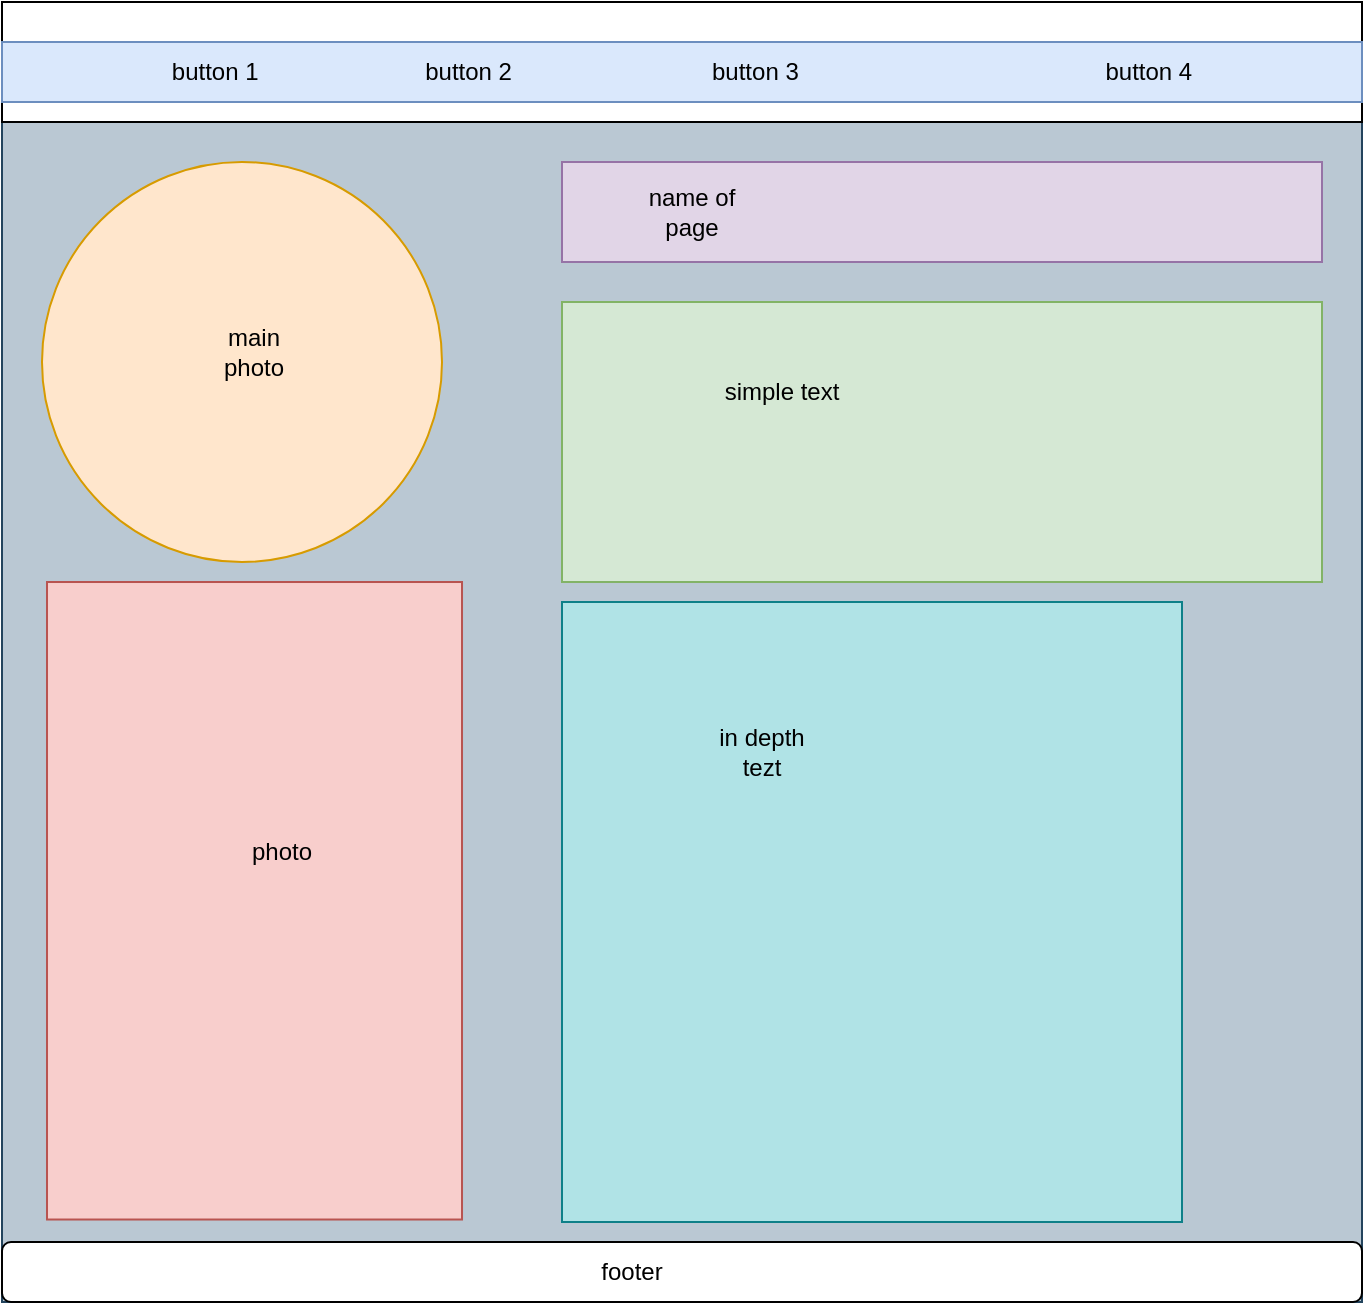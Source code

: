 <mxfile version="15.7.1" type="github">
  <diagram id="1Vn8lliQNEMfweE4_VYO" name="Page-1">
    <mxGraphModel dx="1422" dy="1894" grid="1" gridSize="10" guides="1" tooltips="1" connect="1" arrows="1" fold="1" page="1" pageScale="1" pageWidth="850" pageHeight="1100" math="0" shadow="0">
      <root>
        <mxCell id="0" />
        <mxCell id="1" parent="0" />
        <mxCell id="4bTokj8TWiAOkd2k1one-3" value="" style="rounded=0;whiteSpace=wrap;html=1;fillColor=#bac8d3;strokeColor=#23445d;" vertex="1" parent="1">
          <mxGeometry x="110" y="-1020" width="680" height="650" as="geometry" />
        </mxCell>
        <mxCell id="4bTokj8TWiAOkd2k1one-4" value="" style="rounded=1;whiteSpace=wrap;html=1;" vertex="1" parent="1">
          <mxGeometry x="110" y="-400" width="680" height="30" as="geometry" />
        </mxCell>
        <mxCell id="4bTokj8TWiAOkd2k1one-6" value="footer" style="text;html=1;strokeColor=none;fillColor=none;align=center;verticalAlign=middle;whiteSpace=wrap;rounded=0;" vertex="1" parent="1">
          <mxGeometry x="395" y="-400" width="60" height="30" as="geometry" />
        </mxCell>
        <mxCell id="4bTokj8TWiAOkd2k1one-7" value="" style="rounded=0;whiteSpace=wrap;html=1;" vertex="1" parent="1">
          <mxGeometry x="110" y="-1020" width="680" height="60" as="geometry" />
        </mxCell>
        <mxCell id="4bTokj8TWiAOkd2k1one-8" value="button 1&amp;nbsp; &amp;nbsp; &amp;nbsp; &amp;nbsp; &amp;nbsp; &amp;nbsp; &amp;nbsp; &amp;nbsp; &amp;nbsp; &amp;nbsp; &amp;nbsp; &amp;nbsp; &amp;nbsp;button 2&amp;nbsp; &amp;nbsp; &amp;nbsp; &amp;nbsp; &amp;nbsp; &amp;nbsp; &amp;nbsp; &amp;nbsp; &amp;nbsp; &amp;nbsp; &amp;nbsp; &amp;nbsp; &amp;nbsp; &amp;nbsp; &amp;nbsp; button 3&amp;nbsp; &amp;nbsp; &amp;nbsp; &amp;nbsp; &amp;nbsp; &amp;nbsp; &amp;nbsp; &amp;nbsp; &amp;nbsp; &amp;nbsp; &amp;nbsp; &amp;nbsp; &amp;nbsp; &amp;nbsp; &amp;nbsp; &amp;nbsp; &amp;nbsp; &amp;nbsp; &amp;nbsp; &amp;nbsp; &amp;nbsp; &amp;nbsp; &amp;nbsp; button 4" style="text;html=1;strokeColor=#6c8ebf;fillColor=#dae8fc;align=center;verticalAlign=middle;whiteSpace=wrap;rounded=0;" vertex="1" parent="1">
          <mxGeometry x="110" y="-1000" width="680" height="30" as="geometry" />
        </mxCell>
        <mxCell id="4bTokj8TWiAOkd2k1one-9" value="" style="ellipse;whiteSpace=wrap;html=1;aspect=fixed;fillColor=#ffe6cc;strokeColor=#d79b00;" vertex="1" parent="1">
          <mxGeometry x="130" y="-940" width="200" height="200" as="geometry" />
        </mxCell>
        <mxCell id="4bTokj8TWiAOkd2k1one-11" value="" style="rounded=0;whiteSpace=wrap;html=1;fillColor=#e1d5e7;strokeColor=#9673a6;" vertex="1" parent="1">
          <mxGeometry x="390" y="-940" width="380" height="50" as="geometry" />
        </mxCell>
        <mxCell id="4bTokj8TWiAOkd2k1one-12" value="" style="rounded=0;whiteSpace=wrap;html=1;fillColor=#d5e8d4;strokeColor=#82b366;" vertex="1" parent="1">
          <mxGeometry x="390" y="-870" width="380" height="140" as="geometry" />
        </mxCell>
        <mxCell id="4bTokj8TWiAOkd2k1one-13" value="" style="whiteSpace=wrap;html=1;aspect=fixed;fillColor=#b0e3e6;strokeColor=#0e8088;" vertex="1" parent="1">
          <mxGeometry x="390" y="-720" width="310" height="310" as="geometry" />
        </mxCell>
        <mxCell id="4bTokj8TWiAOkd2k1one-15" value="" style="rounded=0;whiteSpace=wrap;html=1;rotation=90;fillColor=#f8cecc;strokeColor=#b85450;" vertex="1" parent="1">
          <mxGeometry x="76.88" y="-674.37" width="318.75" height="207.5" as="geometry" />
        </mxCell>
        <mxCell id="4bTokj8TWiAOkd2k1one-16" value="simple text" style="text;html=1;strokeColor=none;fillColor=none;align=center;verticalAlign=middle;whiteSpace=wrap;rounded=0;" vertex="1" parent="1">
          <mxGeometry x="470" y="-840" width="60" height="30" as="geometry" />
        </mxCell>
        <mxCell id="4bTokj8TWiAOkd2k1one-17" value="in depth tezt" style="text;html=1;strokeColor=none;fillColor=none;align=center;verticalAlign=middle;whiteSpace=wrap;rounded=0;" vertex="1" parent="1">
          <mxGeometry x="460" y="-660" width="60" height="30" as="geometry" />
        </mxCell>
        <mxCell id="4bTokj8TWiAOkd2k1one-18" value="photo" style="text;html=1;strokeColor=none;fillColor=none;align=center;verticalAlign=middle;whiteSpace=wrap;rounded=0;" vertex="1" parent="1">
          <mxGeometry x="220" y="-610" width="60" height="30" as="geometry" />
        </mxCell>
        <mxCell id="4bTokj8TWiAOkd2k1one-19" value="main photo&lt;span style=&quot;color: rgba(0 , 0 , 0 , 0) ; font-family: monospace ; font-size: 0px&quot;&gt;%3CmxGraphModel%3E%3Croot%3E%3CmxCell%20id%3D%220%22%2F%3E%3CmxCell%20id%3D%221%22%20parent%3D%220%22%2F%3E%3CmxCell%20id%3D%222%22%20value%3D%22photo%22%20style%3D%22text%3Bhtml%3D1%3BstrokeColor%3Dnone%3BfillColor%3Dnone%3Balign%3Dcenter%3BverticalAlign%3Dmiddle%3BwhiteSpace%3Dwrap%3Brounded%3D0%3B%22%20vertex%3D%221%22%20parent%3D%221%22%3E%3CmxGeometry%20x%3D%22220%22%20y%3D%22-610%22%20width%3D%2260%22%20height%3D%2230%22%20as%3D%22geometry%22%2F%3E%3C%2FmxCell%3E%3C%2Froot%3E%3C%2FmxGraphModel%3E&lt;/span&gt;" style="text;html=1;strokeColor=none;fillColor=none;align=center;verticalAlign=middle;whiteSpace=wrap;rounded=0;" vertex="1" parent="1">
          <mxGeometry x="206.26" y="-860" width="60" height="30" as="geometry" />
        </mxCell>
        <mxCell id="4bTokj8TWiAOkd2k1one-20" value="name of page" style="text;html=1;strokeColor=none;fillColor=none;align=center;verticalAlign=middle;whiteSpace=wrap;rounded=0;" vertex="1" parent="1">
          <mxGeometry x="425" y="-930" width="60" height="30" as="geometry" />
        </mxCell>
      </root>
    </mxGraphModel>
  </diagram>
</mxfile>
